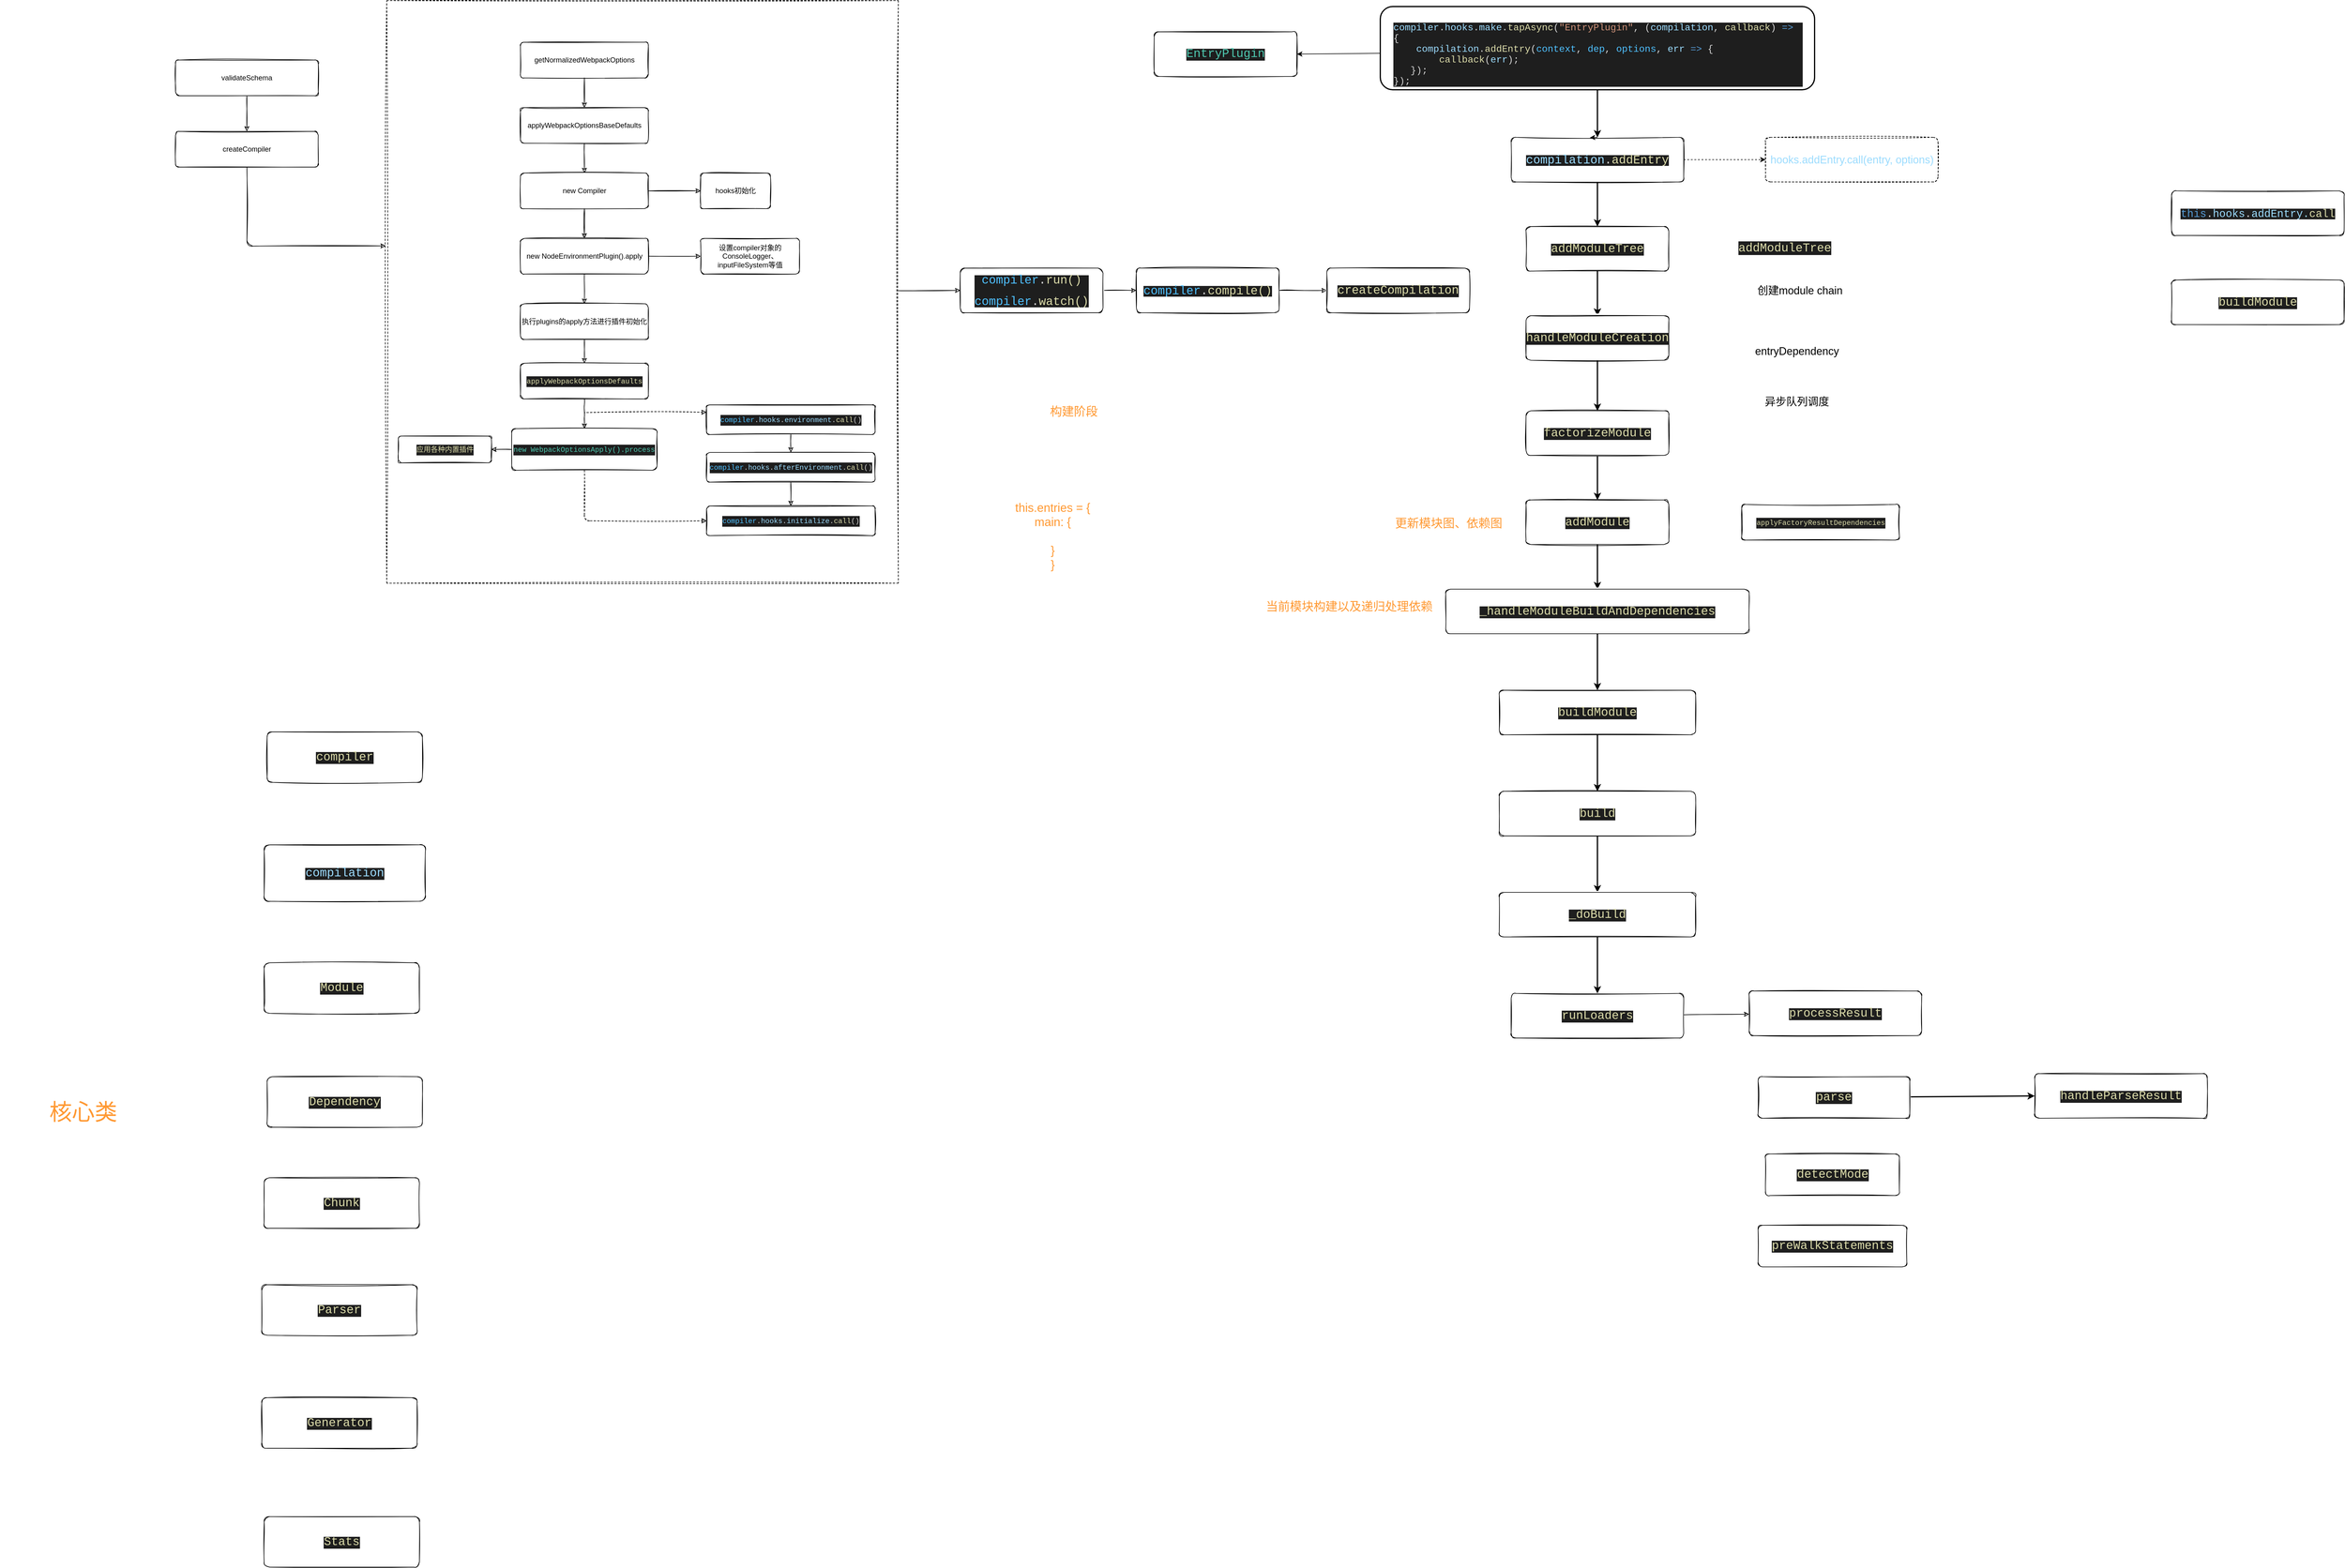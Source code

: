 <mxfile>
    <diagram id="lqzyA9suaGtt-qeXpVMr" name="第 1 页">
        <mxGraphModel dx="1710" dy="680" grid="1" gridSize="10" guides="1" tooltips="1" connect="1" arrows="1" fold="1" page="1" pageScale="1" pageWidth="827" pageHeight="1169" math="0" shadow="0">
            <root>
                <mxCell id="0"/>
                <mxCell id="1" parent="0"/>
                <mxCell id="4" value="" style="edgeStyle=none;html=1;fontFamily=Helvetica;fontSize=12;fontColor=#FFFFFF;sketch=1;" parent="1" source="2" target="3" edge="1">
                    <mxGeometry relative="1" as="geometry"/>
                </mxCell>
                <mxCell id="2" value="validateSchema" style="rounded=1;whiteSpace=wrap;html=1;arcSize=11;sketch=1;" parent="1" vertex="1">
                    <mxGeometry x="95" y="150" width="240" height="60" as="geometry"/>
                </mxCell>
                <mxCell id="40" style="edgeStyle=none;sketch=1;html=1;entryX=-0.002;entryY=0.421;entryDx=0;entryDy=0;entryPerimeter=0;fontFamily=Helvetica;fontSize=12;fontColor=#FFFFFF;startArrow=none;startFill=0;endArrow=classic;endFill=1;" parent="1" source="3" target="37" edge="1">
                    <mxGeometry relative="1" as="geometry">
                        <Array as="points">
                            <mxPoint x="215" y="463"/>
                        </Array>
                    </mxGeometry>
                </mxCell>
                <mxCell id="3" value="createCompiler" style="rounded=1;whiteSpace=wrap;html=1;arcSize=11;sketch=1;" parent="1" vertex="1">
                    <mxGeometry x="95" y="270" width="240" height="60" as="geometry"/>
                </mxCell>
                <mxCell id="39" value="" style="group" parent="1" vertex="1" connectable="0">
                    <mxGeometry x="450" y="50" width="860" height="980" as="geometry"/>
                </mxCell>
                <mxCell id="37" value="" style="rounded=0;whiteSpace=wrap;html=1;labelBackgroundColor=#000000;sketch=1;fontFamily=Helvetica;fontSize=12;fontColor=#FFFFFF;strokeColor=default;fillColor=default;dashed=1;" parent="39" vertex="1">
                    <mxGeometry width="860" height="980" as="geometry"/>
                </mxCell>
                <mxCell id="5" value="getNormalizedWebpackOptions" style="rounded=1;whiteSpace=wrap;html=1;arcSize=11;sketch=1;" parent="39" vertex="1">
                    <mxGeometry x="224.773" y="70" width="215" height="60" as="geometry"/>
                </mxCell>
                <mxCell id="6" value="applyWebpackOptionsBaseDefaults" style="rounded=1;whiteSpace=wrap;html=1;arcSize=11;sketch=1;" parent="39" vertex="1">
                    <mxGeometry x="224.773" y="180" width="215" height="60" as="geometry"/>
                </mxCell>
                <mxCell id="11" value="" style="edgeStyle=none;html=1;fontFamily=Helvetica;fontSize=12;fontColor=#FFFFFF;sketch=1;" parent="39" source="5" target="6" edge="1">
                    <mxGeometry relative="1" as="geometry"/>
                </mxCell>
                <mxCell id="7" value="new Compiler" style="rounded=1;whiteSpace=wrap;html=1;arcSize=11;sketch=1;" parent="39" vertex="1">
                    <mxGeometry x="224.773" y="290" width="215" height="60" as="geometry"/>
                </mxCell>
                <mxCell id="12" value="" style="edgeStyle=none;html=1;fontFamily=Helvetica;fontSize=12;fontColor=#FFFFFF;sketch=1;" parent="39" source="6" target="7" edge="1">
                    <mxGeometry relative="1" as="geometry"/>
                </mxCell>
                <mxCell id="9" value="&lt;span&gt;hooks初始化&lt;/span&gt;" style="whiteSpace=wrap;html=1;rounded=1;arcSize=11;sketch=1;" parent="39" vertex="1">
                    <mxGeometry x="527.727" y="290" width="117.273" height="60" as="geometry"/>
                </mxCell>
                <mxCell id="10" value="" style="edgeStyle=none;html=1;fontFamily=Helvetica;fontSize=12;fontColor=#FFFFFF;sketch=1;" parent="39" source="7" target="9" edge="1">
                    <mxGeometry relative="1" as="geometry"/>
                </mxCell>
                <mxCell id="13" value="new NodeEnvironmentPlugin().apply" style="rounded=1;whiteSpace=wrap;html=1;arcSize=11;sketch=1;" parent="39" vertex="1">
                    <mxGeometry x="224.773" y="400" width="215" height="60" as="geometry"/>
                </mxCell>
                <mxCell id="15" value="" style="edgeStyle=none;html=1;fontFamily=Helvetica;fontSize=12;fontColor=#FFFFFF;sketch=1;" parent="39" source="7" target="13" edge="1">
                    <mxGeometry relative="1" as="geometry"/>
                </mxCell>
                <mxCell id="16" value="设置compiler对象的ConsoleLogger、inputFileSystem等值" style="whiteSpace=wrap;html=1;rounded=1;arcSize=11;sketch=1;" parent="39" vertex="1">
                    <mxGeometry x="527.727" y="400" width="166.136" height="60" as="geometry"/>
                </mxCell>
                <mxCell id="17" value="" style="edgeStyle=none;html=1;fontFamily=Helvetica;fontSize=12;fontColor=#FFFFFF;sketch=1;" parent="39" source="13" target="16" edge="1">
                    <mxGeometry relative="1" as="geometry"/>
                </mxCell>
                <mxCell id="18" value="执行plugins的apply方法进行插件初始化" style="rounded=1;whiteSpace=wrap;html=1;arcSize=11;sketch=1;" parent="39" vertex="1">
                    <mxGeometry x="224.773" y="510" width="215" height="60" as="geometry"/>
                </mxCell>
                <mxCell id="19" value="" style="edgeStyle=none;html=1;fontFamily=Helvetica;fontSize=12;fontColor=#FFFFFF;sketch=1;" parent="39" source="13" target="18" edge="1">
                    <mxGeometry relative="1" as="geometry"/>
                </mxCell>
                <mxCell id="20" value="&lt;div style=&quot;color: rgb(212 , 212 , 212) ; background-color: rgb(30 , 30 , 30) ; font-family: &amp;#34;menlo&amp;#34; , &amp;#34;monaco&amp;#34; , &amp;#34;courier new&amp;#34; , monospace ; line-height: 18px&quot;&gt;&lt;span style=&quot;color: #dcdcaa&quot;&gt;applyWebpackOptionsDefaults&lt;/span&gt;&lt;/div&gt;" style="rounded=1;whiteSpace=wrap;html=1;arcSize=11;sketch=1;" parent="39" vertex="1">
                    <mxGeometry x="224.773" y="610" width="215" height="60" as="geometry"/>
                </mxCell>
                <mxCell id="21" value="" style="edgeStyle=none;html=1;fontFamily=Helvetica;fontSize=12;fontColor=#FFFFFF;sketch=1;" parent="39" source="18" target="20" edge="1">
                    <mxGeometry relative="1" as="geometry"/>
                </mxCell>
                <mxCell id="23" value="&lt;div style=&quot;color: rgb(212 , 212 , 212) ; background-color: rgb(30 , 30 , 30) ; font-family: &amp;#34;menlo&amp;#34; , &amp;#34;monaco&amp;#34; , &amp;#34;courier new&amp;#34; , monospace ; line-height: 18px&quot;&gt;&lt;div style=&quot;font-family: &amp;#34;menlo&amp;#34; , &amp;#34;monaco&amp;#34; , &amp;#34;courier new&amp;#34; , monospace ; line-height: 18px&quot;&gt;&lt;span style=&quot;color: #4ec9b0&quot;&gt;new WebpackOptionsApply().process&lt;/span&gt;&lt;/div&gt;&lt;/div&gt;" style="rounded=1;whiteSpace=wrap;html=1;arcSize=11;sketch=1;" parent="39" vertex="1">
                    <mxGeometry x="210.114" y="720" width="244.318" height="70" as="geometry"/>
                </mxCell>
                <mxCell id="24" value="" style="edgeStyle=none;html=1;fontFamily=Helvetica;fontSize=12;fontColor=#FFFFFF;sketch=1;" parent="39" source="20" target="23" edge="1">
                    <mxGeometry relative="1" as="geometry">
                        <Array as="points">
                            <mxPoint x="332.273" y="690"/>
                        </Array>
                    </mxGeometry>
                </mxCell>
                <mxCell id="30" value="" style="edgeStyle=none;html=1;fontFamily=Helvetica;fontSize=12;fontColor=#FFFFFF;startArrow=classic;startFill=0;endArrow=none;endFill=0;exitX=0;exitY=0.25;exitDx=0;exitDy=0;dashed=1;sketch=1;" parent="39" source="25" edge="1">
                    <mxGeometry relative="1" as="geometry">
                        <mxPoint x="332.273" y="693" as="targetPoint"/>
                        <Array as="points"/>
                    </mxGeometry>
                </mxCell>
                <mxCell id="25" value="&lt;div style=&quot;color: rgb(212 , 212 , 212) ; background-color: rgb(30 , 30 , 30) ; font-family: &amp;#34;menlo&amp;#34; , &amp;#34;monaco&amp;#34; , &amp;#34;courier new&amp;#34; , monospace ; line-height: 18px&quot;&gt;&lt;div style=&quot;font-family: &amp;#34;menlo&amp;#34; , &amp;#34;monaco&amp;#34; , &amp;#34;courier new&amp;#34; , monospace ; line-height: 18px&quot;&gt;&lt;span style=&quot;color: #4fc1ff&quot;&gt;compiler&lt;/span&gt;.&lt;span style=&quot;color: #9cdcfe&quot;&gt;hooks&lt;/span&gt;.&lt;span style=&quot;color: #9cdcfe&quot;&gt;environment&lt;/span&gt;.&lt;span style=&quot;color: #dcdcaa&quot;&gt;call&lt;/span&gt;()&lt;/div&gt;&lt;/div&gt;" style="whiteSpace=wrap;html=1;rounded=1;arcSize=11;sketch=1;" parent="39" vertex="1">
                    <mxGeometry x="537.5" y="680" width="283.409" height="50" as="geometry"/>
                </mxCell>
                <mxCell id="26" value="&lt;div style=&quot;color: rgb(212 , 212 , 212) ; background-color: rgb(30 , 30 , 30) ; font-family: &amp;#34;menlo&amp;#34; , &amp;#34;monaco&amp;#34; , &amp;#34;courier new&amp;#34; , monospace ; line-height: 18px&quot;&gt;&lt;div style=&quot;font-family: &amp;#34;menlo&amp;#34; , &amp;#34;monaco&amp;#34; , &amp;#34;courier new&amp;#34; , monospace ; line-height: 18px&quot;&gt;&lt;span style=&quot;color: #4fc1ff&quot;&gt;compiler&lt;/span&gt;.&lt;span style=&quot;color: #9cdcfe&quot;&gt;hooks&lt;/span&gt;.&lt;span style=&quot;color: #9cdcfe&quot;&gt;afterEnvironment&lt;/span&gt;.&lt;span style=&quot;color: #dcdcaa&quot;&gt;call&lt;/span&gt;()&lt;/div&gt;&lt;/div&gt;" style="whiteSpace=wrap;html=1;rounded=1;arcSize=11;sketch=1;" parent="39" vertex="1">
                    <mxGeometry x="537.5" y="760" width="283.409" height="50" as="geometry"/>
                </mxCell>
                <mxCell id="28" value="" style="edgeStyle=none;html=1;fontFamily=Helvetica;fontSize=12;fontColor=#FFFFFF;sketch=1;" parent="39" source="25" target="26" edge="1">
                    <mxGeometry relative="1" as="geometry"/>
                </mxCell>
                <mxCell id="27" value="&lt;div style=&quot;color: rgb(212 , 212 , 212) ; background-color: rgb(30 , 30 , 30) ; font-family: &amp;#34;menlo&amp;#34; , &amp;#34;monaco&amp;#34; , &amp;#34;courier new&amp;#34; , monospace ; line-height: 18px&quot;&gt;&lt;div style=&quot;font-family: &amp;#34;menlo&amp;#34; , &amp;#34;monaco&amp;#34; , &amp;#34;courier new&amp;#34; , monospace ; line-height: 18px&quot;&gt;&lt;div style=&quot;font-family: &amp;#34;menlo&amp;#34; , &amp;#34;monaco&amp;#34; , &amp;#34;courier new&amp;#34; , monospace ; line-height: 18px&quot;&gt;&lt;span style=&quot;color: #4fc1ff&quot;&gt;compiler&lt;/span&gt;.&lt;span style=&quot;color: #9cdcfe&quot;&gt;hooks&lt;/span&gt;.&lt;span style=&quot;color: #9cdcfe&quot;&gt;initialize&lt;/span&gt;.&lt;span style=&quot;color: #dcdcaa&quot;&gt;call&lt;/span&gt;()&lt;/div&gt;&lt;/div&gt;&lt;/div&gt;" style="whiteSpace=wrap;html=1;rounded=1;arcSize=11;sketch=1;" parent="39" vertex="1">
                    <mxGeometry x="537.5" y="850" width="283.409" height="50" as="geometry"/>
                </mxCell>
                <mxCell id="31" style="edgeStyle=none;html=1;fontFamily=Helvetica;fontSize=12;fontColor=#FFFFFF;startArrow=none;startFill=0;endArrow=classic;endFill=1;entryX=0;entryY=0.5;entryDx=0;entryDy=0;dashed=1;sketch=1;" parent="39" source="23" target="27" edge="1">
                    <mxGeometry relative="1" as="geometry">
                        <mxPoint x="332.273" y="880" as="targetPoint"/>
                        <Array as="points">
                            <mxPoint x="332.273" y="875"/>
                        </Array>
                    </mxGeometry>
                </mxCell>
                <mxCell id="29" value="" style="edgeStyle=none;html=1;fontFamily=Helvetica;fontSize=12;fontColor=#FFFFFF;sketch=1;" parent="39" source="26" target="27" edge="1">
                    <mxGeometry relative="1" as="geometry"/>
                </mxCell>
                <mxCell id="32" value="&lt;div style=&quot;background-color: rgb(30 , 30 , 30) ; font-family: &amp;#34;menlo&amp;#34; , &amp;#34;monaco&amp;#34; , &amp;#34;courier new&amp;#34; , monospace ; line-height: 18px&quot;&gt;&lt;font color=&quot;#dcdcaa&quot;&gt;应用各种内置插件&lt;/font&gt;&lt;/div&gt;" style="rounded=1;whiteSpace=wrap;html=1;arcSize=11;sketch=1;" parent="39" vertex="1">
                    <mxGeometry x="19.545" y="732.5" width="156.364" height="45" as="geometry"/>
                </mxCell>
                <mxCell id="33" value="" style="edgeStyle=none;html=1;fontFamily=Helvetica;fontSize=12;fontColor=#FFFFFF;startArrow=none;startFill=0;endArrow=classic;endFill=1;entryX=1;entryY=0.5;entryDx=0;entryDy=0;sketch=1;" parent="39" source="23" target="32" edge="1">
                    <mxGeometry relative="1" as="geometry">
                        <mxPoint x="141.705" y="755" as="targetPoint"/>
                    </mxGeometry>
                </mxCell>
                <mxCell id="47" value="" style="edgeStyle=none;sketch=1;html=1;fontFamily=Helvetica;fontSize=20;fontColor=#FFFFFF;startArrow=none;startFill=0;endArrow=classic;endFill=1;" parent="1" source="41" target="43" edge="1">
                    <mxGeometry relative="1" as="geometry"/>
                </mxCell>
                <mxCell id="41" value="&lt;div style=&quot;color: rgb(212 , 212 , 212) ; background-color: rgb(30 , 30 , 30) ; font-family: &amp;#34;menlo&amp;#34; , &amp;#34;monaco&amp;#34; , &amp;#34;courier new&amp;#34; , monospace ; line-height: 18px ; font-size: 20px&quot;&gt;&lt;font style=&quot;font-size: 20px&quot;&gt;&lt;span style=&quot;color: rgb(79 , 193 , 255)&quot;&gt;compiler&lt;/span&gt;.&lt;span style=&quot;color: rgb(220 , 220 , 170)&quot;&gt;run()&lt;/span&gt;&lt;/font&gt;&lt;/div&gt;&lt;div style=&quot;color: rgb(212 , 212 , 212) ; background-color: rgb(30 , 30 , 30) ; font-family: &amp;#34;menlo&amp;#34; , &amp;#34;monaco&amp;#34; , &amp;#34;courier new&amp;#34; , monospace ; line-height: 18px ; font-size: 20px&quot;&gt;&lt;font style=&quot;font-size: 20px&quot;&gt;&lt;span style=&quot;color: rgb(220 , 220 , 170)&quot;&gt;&lt;br&gt;&lt;/span&gt;&lt;/font&gt;&lt;/div&gt;&lt;div style=&quot;color: rgb(212 , 212 , 212) ; background-color: rgb(30 , 30 , 30) ; font-family: &amp;#34;menlo&amp;#34; , &amp;#34;monaco&amp;#34; , &amp;#34;courier new&amp;#34; , monospace ; line-height: 18px ; font-size: 20px&quot;&gt;&lt;span style=&quot;color: rgb(79 , 193 , 255)&quot;&gt;compiler&lt;/span&gt;.&lt;span style=&quot;color: rgb(220 , 220 , 170)&quot;&gt;watch&lt;/span&gt;&lt;span style=&quot;color: rgb(220 , 220 , 170)&quot;&gt;()&lt;/span&gt;&lt;span style=&quot;color: #dcdcaa&quot;&gt;&lt;br&gt;&lt;/span&gt;&lt;/div&gt;" style="rounded=1;whiteSpace=wrap;html=1;arcSize=11;sketch=1;" parent="1" vertex="1">
                    <mxGeometry x="1414" y="500" width="240" height="75" as="geometry"/>
                </mxCell>
                <mxCell id="42" style="edgeStyle=none;sketch=1;html=1;entryX=0;entryY=0.5;entryDx=0;entryDy=0;fontFamily=Helvetica;fontSize=12;fontColor=#FFFFFF;startArrow=none;startFill=0;endArrow=classic;endFill=1;" parent="1" source="37" target="41" edge="1">
                    <mxGeometry relative="1" as="geometry"/>
                </mxCell>
                <mxCell id="48" value="" style="edgeStyle=none;sketch=1;html=1;fontFamily=Helvetica;fontSize=20;fontColor=#FFFFFF;startArrow=none;startFill=0;endArrow=classic;endFill=1;" parent="1" source="43" target="44" edge="1">
                    <mxGeometry relative="1" as="geometry"/>
                </mxCell>
                <mxCell id="43" value="&lt;div style=&quot;background-color: rgb(30 , 30 , 30) ; font-family: &amp;#34;menlo&amp;#34; , &amp;#34;monaco&amp;#34; , &amp;#34;courier new&amp;#34; , monospace ; line-height: 18px ; font-size: 20px&quot;&gt;&lt;font style=&quot;font-size: 20px&quot;&gt;&lt;span style=&quot;color: rgb(79 , 193 , 255)&quot;&gt;compiler&lt;/span&gt;&lt;font color=&quot;#d4d4d4&quot;&gt;.&lt;/font&gt;&lt;font color=&quot;#dcdcaa&quot;&gt;compile()&lt;/font&gt;&lt;/font&gt;&lt;/div&gt;" style="rounded=1;whiteSpace=wrap;html=1;arcSize=11;sketch=1;" parent="1" vertex="1">
                    <mxGeometry x="1710" y="500" width="240" height="75" as="geometry"/>
                </mxCell>
                <mxCell id="44" value="&lt;div style=&quot;color: rgb(212 , 212 , 212) ; background-color: rgb(30 , 30 , 30) ; font-family: &amp;#34;menlo&amp;#34; , &amp;#34;monaco&amp;#34; , &amp;#34;courier new&amp;#34; , monospace ; line-height: 18px&quot;&gt;&lt;div style=&quot;font-family: &amp;#34;menlo&amp;#34; , &amp;#34;monaco&amp;#34; , &amp;#34;courier new&amp;#34; , monospace ; line-height: 18px&quot;&gt;&lt;span style=&quot;color: rgb(220 , 220 , 170)&quot;&gt;&lt;font style=&quot;font-size: 20px&quot;&gt;createCompilation&lt;/font&gt;&lt;/span&gt;&lt;/div&gt;&lt;/div&gt;" style="rounded=1;whiteSpace=wrap;html=1;arcSize=11;sketch=1;" parent="1" vertex="1">
                    <mxGeometry x="2030" y="500" width="240" height="75" as="geometry"/>
                </mxCell>
                <mxCell id="72" value="" style="edgeStyle=none;html=1;fontSize=16;strokeWidth=2;" parent="1" source="45" target="67" edge="1">
                    <mxGeometry relative="1" as="geometry"/>
                </mxCell>
                <mxCell id="112" value="" style="edgeStyle=none;html=1;fontSize=18;dashed=1;" edge="1" parent="1" source="45" target="111">
                    <mxGeometry relative="1" as="geometry"/>
                </mxCell>
                <mxCell id="45" value="&lt;div style=&quot;color: rgb(212 , 212 , 212) ; background-color: rgb(30 , 30 , 30) ; font-family: &amp;#34;menlo&amp;#34; , &amp;#34;monaco&amp;#34; , &amp;#34;courier new&amp;#34; , monospace ; line-height: 18px&quot;&gt;&lt;div style=&quot;font-family: &amp;#34;menlo&amp;#34; , &amp;#34;monaco&amp;#34; , &amp;#34;courier new&amp;#34; , monospace ; line-height: 18px ; font-size: 20px&quot;&gt;&lt;div style=&quot;font-family: &amp;#34;menlo&amp;#34; , &amp;#34;monaco&amp;#34; , &amp;#34;courier new&amp;#34; , monospace ; line-height: 18px&quot;&gt;&lt;span style=&quot;color: #9cdcfe&quot;&gt;compilation&lt;/span&gt;.&lt;span style=&quot;color: #dcdcaa&quot;&gt;addEntry&lt;/span&gt;&lt;/div&gt;&lt;/div&gt;&lt;/div&gt;" style="rounded=1;whiteSpace=wrap;html=1;arcSize=11;sketch=1;" parent="1" vertex="1">
                    <mxGeometry x="2340" y="280" width="290" height="75" as="geometry"/>
                </mxCell>
                <mxCell id="46" value="&lt;div style=&quot;color: rgb(212 , 212 , 212) ; background-color: rgb(30 , 30 , 30) ; font-family: &amp;#34;menlo&amp;#34; , &amp;#34;monaco&amp;#34; , &amp;#34;courier new&amp;#34; , monospace ; line-height: 18px&quot;&gt;&lt;div style=&quot;font-family: &amp;#34;menlo&amp;#34; , &amp;#34;monaco&amp;#34; , &amp;#34;courier new&amp;#34; , monospace ; line-height: 18px&quot;&gt;&lt;div style=&quot;font-family: &amp;#34;menlo&amp;#34; , &amp;#34;monaco&amp;#34; , &amp;#34;courier new&amp;#34; , monospace ; line-height: 18px&quot;&gt;&lt;span style=&quot;color: #4ec9b0&quot;&gt;&lt;font style=&quot;font-size: 20px&quot;&gt;EntryPlugin&lt;/font&gt;&lt;/span&gt;&lt;/div&gt;&lt;/div&gt;&lt;/div&gt;" style="rounded=1;whiteSpace=wrap;html=1;arcSize=11;sketch=1;" parent="1" vertex="1">
                    <mxGeometry x="1740" y="102.5" width="240" height="75" as="geometry"/>
                </mxCell>
                <mxCell id="49" value="&lt;div style=&quot;color: rgb(212 , 212 , 212) ; background-color: rgb(30 , 30 , 30) ; font-family: &amp;#34;menlo&amp;#34; , &amp;#34;monaco&amp;#34; , &amp;#34;courier new&amp;#34; , monospace ; line-height: 18px&quot;&gt;&lt;div style=&quot;font-family: &amp;#34;menlo&amp;#34; , &amp;#34;monaco&amp;#34; , &amp;#34;courier new&amp;#34; , monospace ; line-height: 18px ; font-size: 18px&quot;&gt;&lt;div style=&quot;font-family: &amp;#34;menlo&amp;#34; , &amp;#34;monaco&amp;#34; , &amp;#34;courier new&amp;#34; , monospace ; line-height: 18px&quot;&gt;&lt;div style=&quot;font-family: &amp;#34;menlo&amp;#34; , &amp;#34;monaco&amp;#34; , &amp;#34;courier new&amp;#34; , monospace ; line-height: 18px&quot;&gt;&lt;span style=&quot;color: #569cd6&quot;&gt;this&lt;/span&gt;.&lt;span style=&quot;color: #9cdcfe&quot;&gt;hooks&lt;/span&gt;.&lt;span style=&quot;color: #9cdcfe&quot;&gt;addEntry.&lt;/span&gt;&lt;span style=&quot;color: rgb(220 , 220 , 170) ; font-family: &amp;#34;menlo&amp;#34; , &amp;#34;monaco&amp;#34; , &amp;#34;courier new&amp;#34; , monospace&quot;&gt;call&lt;/span&gt;&lt;/div&gt;&lt;/div&gt;&lt;/div&gt;&lt;/div&gt;" style="rounded=1;whiteSpace=wrap;html=1;arcSize=11;sketch=1;" parent="1" vertex="1">
                    <mxGeometry x="3450" y="370" width="290" height="75" as="geometry"/>
                </mxCell>
                <mxCell id="50" value="&lt;div style=&quot;color: rgb(212 , 212 , 212) ; background-color: rgb(30 , 30 , 30) ; font-family: &amp;#34;menlo&amp;#34; , &amp;#34;monaco&amp;#34; , &amp;#34;courier new&amp;#34; , monospace ; line-height: 18px&quot;&gt;&lt;div style=&quot;font-family: &amp;#34;menlo&amp;#34; , &amp;#34;monaco&amp;#34; , &amp;#34;courier new&amp;#34; , monospace ; line-height: 18px&quot;&gt;&lt;div style=&quot;font-family: &amp;#34;menlo&amp;#34; , &amp;#34;monaco&amp;#34; , &amp;#34;courier new&amp;#34; , monospace ; line-height: 18px&quot;&gt;&lt;div style=&quot;font-family: &amp;#34;menlo&amp;#34; , &amp;#34;monaco&amp;#34; , &amp;#34;courier new&amp;#34; , monospace ; line-height: 18px&quot;&gt;&lt;div style=&quot;font-family: &amp;#34;menlo&amp;#34; , &amp;#34;monaco&amp;#34; , &amp;#34;courier new&amp;#34; , monospace ; line-height: 18px&quot;&gt;&lt;span style=&quot;color: rgb(220 , 220 , 170)&quot;&gt;&lt;font style=&quot;font-size: 20px&quot;&gt;buildModule&lt;/font&gt;&lt;/span&gt;&lt;/div&gt;&lt;/div&gt;&lt;/div&gt;&lt;/div&gt;&lt;/div&gt;" style="rounded=1;whiteSpace=wrap;html=1;arcSize=11;sketch=1;" parent="1" vertex="1">
                    <mxGeometry x="3450" y="520" width="290" height="75" as="geometry"/>
                </mxCell>
                <mxCell id="53" value="" style="edgeStyle=none;sketch=1;html=1;fontFamily=Helvetica;fontSize=18;fontColor=#FFFFFF;startArrow=none;startFill=0;endArrow=classic;endFill=1;" parent="1" source="51" target="52" edge="1">
                    <mxGeometry relative="1" as="geometry"/>
                </mxCell>
                <mxCell id="51" value="&lt;div style=&quot;color: rgb(212 , 212 , 212) ; background-color: rgb(30 , 30 , 30) ; font-family: &amp;#34;menlo&amp;#34; , &amp;#34;monaco&amp;#34; , &amp;#34;courier new&amp;#34; , monospace ; line-height: 18px&quot;&gt;&lt;div style=&quot;font-family: &amp;#34;menlo&amp;#34; , &amp;#34;monaco&amp;#34; , &amp;#34;courier new&amp;#34; , monospace ; line-height: 18px&quot;&gt;&lt;div style=&quot;font-family: &amp;#34;menlo&amp;#34; , &amp;#34;monaco&amp;#34; , &amp;#34;courier new&amp;#34; , monospace ; line-height: 18px&quot;&gt;&lt;div style=&quot;font-family: &amp;#34;menlo&amp;#34; , &amp;#34;monaco&amp;#34; , &amp;#34;courier new&amp;#34; , monospace ; line-height: 18px&quot;&gt;&lt;div style=&quot;font-family: &amp;#34;menlo&amp;#34; , &amp;#34;monaco&amp;#34; , &amp;#34;courier new&amp;#34; , monospace ; line-height: 18px&quot;&gt;&lt;div style=&quot;font-family: &amp;#34;menlo&amp;#34; , &amp;#34;monaco&amp;#34; , &amp;#34;courier new&amp;#34; , monospace ; line-height: 18px&quot;&gt;&lt;span style=&quot;color: rgb(220 , 220 , 170)&quot;&gt;&lt;font style=&quot;font-size: 20px&quot;&gt;runLoaders&lt;/font&gt;&lt;/span&gt;&lt;/div&gt;&lt;/div&gt;&lt;/div&gt;&lt;/div&gt;&lt;/div&gt;&lt;/div&gt;" style="rounded=1;whiteSpace=wrap;html=1;arcSize=11;sketch=1;glass=0;shadow=0;" parent="1" vertex="1">
                    <mxGeometry x="2340" y="1720" width="290" height="75" as="geometry"/>
                </mxCell>
                <mxCell id="52" value="&lt;div style=&quot;color: rgb(212 , 212 , 212) ; background-color: rgb(30 , 30 , 30) ; font-family: &amp;#34;menlo&amp;#34; , &amp;#34;monaco&amp;#34; , &amp;#34;courier new&amp;#34; , monospace ; line-height: 18px&quot;&gt;&lt;div style=&quot;font-family: &amp;#34;menlo&amp;#34; , &amp;#34;monaco&amp;#34; , &amp;#34;courier new&amp;#34; , monospace ; line-height: 18px&quot;&gt;&lt;div style=&quot;font-family: &amp;#34;menlo&amp;#34; , &amp;#34;monaco&amp;#34; , &amp;#34;courier new&amp;#34; , monospace ; line-height: 18px&quot;&gt;&lt;div style=&quot;font-family: &amp;#34;menlo&amp;#34; , &amp;#34;monaco&amp;#34; , &amp;#34;courier new&amp;#34; , monospace ; line-height: 18px&quot;&gt;&lt;div style=&quot;font-family: &amp;#34;menlo&amp;#34; , &amp;#34;monaco&amp;#34; , &amp;#34;courier new&amp;#34; , monospace ; line-height: 18px&quot;&gt;&lt;div style=&quot;font-family: &amp;#34;menlo&amp;#34; , &amp;#34;monaco&amp;#34; , &amp;#34;courier new&amp;#34; , monospace ; line-height: 18px&quot;&gt;&lt;div style=&quot;font-family: &amp;#34;menlo&amp;#34; , &amp;#34;monaco&amp;#34; , &amp;#34;courier new&amp;#34; , monospace ; line-height: 18px&quot;&gt;&lt;span style=&quot;color: rgb(220 , 220 , 170)&quot;&gt;&lt;font style=&quot;font-size: 20px&quot;&gt;processResult&lt;/font&gt;&lt;/span&gt;&lt;/div&gt;&lt;/div&gt;&lt;/div&gt;&lt;/div&gt;&lt;/div&gt;&lt;/div&gt;&lt;/div&gt;" style="rounded=1;whiteSpace=wrap;html=1;arcSize=11;sketch=1;" parent="1" vertex="1">
                    <mxGeometry x="2740" y="1716" width="290" height="75" as="geometry"/>
                </mxCell>
                <mxCell id="55" value="构建阶段" style="text;html=1;strokeColor=none;fillColor=none;align=center;verticalAlign=middle;whiteSpace=wrap;rounded=0;dashed=1;labelBackgroundColor=none;sketch=1;fontFamily=Helvetica;fontSize=20;fontColor=#FF9933;" parent="1" vertex="1">
                    <mxGeometry x="1500" y="720" width="210" height="40" as="geometry"/>
                </mxCell>
                <mxCell id="57" style="edgeStyle=none;html=1;entryX=1;entryY=0.5;entryDx=0;entryDy=0;fontSize=18;" parent="1" source="56" target="46" edge="1">
                    <mxGeometry relative="1" as="geometry"/>
                </mxCell>
                <mxCell id="60" style="edgeStyle=none;html=1;exitX=0.5;exitY=0;exitDx=0;exitDy=0;entryX=0.456;entryY=0.009;entryDx=0;entryDy=0;entryPerimeter=0;fontSize=16;" parent="1" source="45" target="45" edge="1">
                    <mxGeometry relative="1" as="geometry"/>
                </mxCell>
                <mxCell id="65" value="" style="edgeStyle=none;html=1;fontSize=16;strokeWidth=2;" parent="1" target="45" edge="1">
                    <mxGeometry relative="1" as="geometry">
                        <mxPoint x="2485" y="200" as="sourcePoint"/>
                    </mxGeometry>
                </mxCell>
                <mxCell id="66" value="" style="group" parent="1" vertex="1" connectable="0">
                    <mxGeometry x="2120" y="60" width="730" height="140" as="geometry"/>
                </mxCell>
                <mxCell id="62" value="" style="rounded=1;whiteSpace=wrap;html=1;fontSize=16;strokeWidth=2;" parent="66" vertex="1">
                    <mxGeometry width="730" height="140" as="geometry"/>
                </mxCell>
                <mxCell id="56" value="&lt;div style=&quot;background-color: rgb(30 , 30 , 30) ; font-family: &amp;#34;menlo&amp;#34; , &amp;#34;monaco&amp;#34; , &amp;#34;courier new&amp;#34; , monospace ; font-weight: normal ; font-size: 16px ; line-height: 18px&quot;&gt;&lt;div style=&quot;font-family: &amp;#34;menlo&amp;#34; , &amp;#34;monaco&amp;#34; , &amp;#34;courier new&amp;#34; , monospace ; line-height: 18px&quot;&gt;&lt;div style=&quot;color: rgb(212 , 212 , 212)&quot;&gt;&lt;span style=&quot;color: #9cdcfe&quot;&gt;compiler&lt;/span&gt;.&lt;span style=&quot;color: #9cdcfe&quot;&gt;hooks&lt;/span&gt;.&lt;span style=&quot;color: #9cdcfe&quot;&gt;make&lt;/span&gt;.&lt;span style=&quot;color: #dcdcaa&quot;&gt;tapAsync&lt;/span&gt;(&lt;span style=&quot;color: #ce9178&quot;&gt;&quot;EntryPlugin&quot;&lt;/span&gt;, (&lt;span style=&quot;color: #9cdcfe&quot;&gt;compilation&lt;/span&gt;,&amp;nbsp;&lt;span style=&quot;color: #dcdcaa&quot;&gt;callback&lt;/span&gt;) &lt;span style=&quot;color: #569cd6&quot;&gt;=&amp;gt;&lt;/span&gt; {&lt;/div&gt;&lt;div style=&quot;color: rgb(212 , 212 , 212)&quot;&gt;&lt;span style=&quot;color: #9cdcfe&quot;&gt;&amp;nbsp; &amp;nbsp; compilation&lt;/span&gt;.&lt;span style=&quot;color: #dcdcaa&quot;&gt;addEntry&lt;/span&gt;(&lt;span style=&quot;color: #4fc1ff&quot;&gt;context&lt;/span&gt;, &lt;span style=&quot;color: #4fc1ff&quot;&gt;dep&lt;/span&gt;, &lt;span style=&quot;color: #4fc1ff&quot;&gt;options&lt;/span&gt;, &lt;span style=&quot;color: #9cdcfe&quot;&gt;err&lt;/span&gt; &lt;span style=&quot;color: #569cd6&quot;&gt;=&amp;gt;&lt;/span&gt; {&lt;/div&gt;&lt;div&gt;&lt;font color=&quot;#d4d4d4&quot; style=&quot;font-size: 16px&quot;&gt;&amp;nbsp; &amp;nbsp;&lt;span style=&quot;white-space: pre&quot;&gt;&#9;&lt;/span&gt;&lt;/font&gt;&lt;span style=&quot;color: rgb(220 , 220 , 170)&quot;&gt;callback&lt;/span&gt;&lt;font color=&quot;#d4d4d4&quot; style=&quot;font-size: 16px&quot;&gt;(&lt;/font&gt;&lt;span style=&quot;color: rgb(156 , 220 , 254)&quot;&gt;err&lt;/span&gt;&lt;font color=&quot;#d4d4d4&quot; style=&quot;font-size: 16px&quot;&gt;);&lt;/font&gt;&lt;/div&gt;&lt;div style=&quot;color: rgb(212 , 212 , 212)&quot;&gt;&amp;nbsp; &amp;nbsp;});&lt;/div&gt;&lt;div style=&quot;color: rgb(212 , 212 , 212)&quot;&gt;        });&lt;/div&gt;&lt;/div&gt;&lt;/div&gt;" style="text;whiteSpace=wrap;html=1;" parent="66" vertex="1">
                    <mxGeometry x="20" y="20" width="690" height="110" as="geometry"/>
                </mxCell>
                <mxCell id="70" value="" style="edgeStyle=none;html=1;fontSize=16;strokeWidth=2;" parent="1" source="67" target="68" edge="1">
                    <mxGeometry relative="1" as="geometry"/>
                </mxCell>
                <mxCell id="89" value="" style="edgeStyle=none;html=1;fontSize=20;strokeWidth=2;" parent="1" source="67" target="68" edge="1">
                    <mxGeometry relative="1" as="geometry"/>
                </mxCell>
                <mxCell id="67" value="&lt;div style=&quot;color: rgb(212 , 212 , 212) ; background-color: rgb(30 , 30 , 30) ; font-family: &amp;#34;menlo&amp;#34; , &amp;#34;monaco&amp;#34; , &amp;#34;courier new&amp;#34; , monospace ; line-height: 18px&quot;&gt;&lt;div style=&quot;font-family: &amp;#34;menlo&amp;#34; , &amp;#34;monaco&amp;#34; , &amp;#34;courier new&amp;#34; , monospace ; line-height: 18px&quot;&gt;&lt;div style=&quot;font-family: &amp;#34;menlo&amp;#34; , &amp;#34;monaco&amp;#34; , &amp;#34;courier new&amp;#34; , monospace ; line-height: 18px&quot;&gt;&lt;span style=&quot;color: #dcdcaa&quot;&gt;&lt;font style=&quot;font-size: 20px&quot;&gt;addModuleTree&lt;/font&gt;&lt;/span&gt;&lt;/div&gt;&lt;/div&gt;&lt;/div&gt;" style="rounded=1;whiteSpace=wrap;html=1;arcSize=11;sketch=1;" parent="1" vertex="1">
                    <mxGeometry x="2365" y="430" width="240" height="75" as="geometry"/>
                </mxCell>
                <mxCell id="71" value="" style="edgeStyle=none;html=1;fontSize=16;strokeWidth=2;" parent="1" source="68" target="69" edge="1">
                    <mxGeometry relative="1" as="geometry"/>
                </mxCell>
                <mxCell id="68" value="&lt;div style=&quot;color: rgb(212 , 212 , 212) ; background-color: rgb(30 , 30 , 30) ; font-family: &amp;#34;menlo&amp;#34; , &amp;#34;monaco&amp;#34; , &amp;#34;courier new&amp;#34; , monospace ; line-height: 18px&quot;&gt;&lt;div style=&quot;font-family: &amp;#34;menlo&amp;#34; , &amp;#34;monaco&amp;#34; , &amp;#34;courier new&amp;#34; , monospace ; line-height: 18px&quot;&gt;&lt;div style=&quot;font-family: &amp;#34;menlo&amp;#34; , &amp;#34;monaco&amp;#34; , &amp;#34;courier new&amp;#34; , monospace ; line-height: 18px&quot;&gt;&lt;div style=&quot;font-family: &amp;#34;menlo&amp;#34; , &amp;#34;monaco&amp;#34; , &amp;#34;courier new&amp;#34; , monospace ; line-height: 18px&quot;&gt;&lt;span style=&quot;color: #dcdcaa&quot;&gt;&lt;font style=&quot;font-size: 20px&quot;&gt;handleModuleCreation&lt;/font&gt;&lt;/span&gt;&lt;/div&gt;&lt;/div&gt;&lt;/div&gt;&lt;/div&gt;" style="rounded=1;whiteSpace=wrap;html=1;arcSize=11;sketch=1;" parent="1" vertex="1">
                    <mxGeometry x="2365" y="580" width="240" height="75" as="geometry"/>
                </mxCell>
                <mxCell id="74" value="" style="edgeStyle=none;html=1;fontSize=16;strokeWidth=2;" parent="1" source="69" target="73" edge="1">
                    <mxGeometry relative="1" as="geometry"/>
                </mxCell>
                <mxCell id="69" value="&lt;div style=&quot;color: rgb(212 , 212 , 212) ; background-color: rgb(30 , 30 , 30) ; font-family: &amp;#34;menlo&amp;#34; , &amp;#34;monaco&amp;#34; , &amp;#34;courier new&amp;#34; , monospace ; line-height: 18px&quot;&gt;&lt;div style=&quot;font-family: &amp;#34;menlo&amp;#34; , &amp;#34;monaco&amp;#34; , &amp;#34;courier new&amp;#34; , monospace ; line-height: 18px&quot;&gt;&lt;div style=&quot;font-family: &amp;#34;menlo&amp;#34; , &amp;#34;monaco&amp;#34; , &amp;#34;courier new&amp;#34; , monospace ; line-height: 18px&quot;&gt;&lt;div style=&quot;font-family: &amp;#34;menlo&amp;#34; , &amp;#34;monaco&amp;#34; , &amp;#34;courier new&amp;#34; , monospace ; line-height: 18px&quot;&gt;&lt;div style=&quot;font-family: &amp;#34;menlo&amp;#34; , &amp;#34;monaco&amp;#34; , &amp;#34;courier new&amp;#34; , monospace ; line-height: 18px&quot;&gt;&lt;span style=&quot;color: #dcdcaa&quot;&gt;&lt;font style=&quot;font-size: 20px&quot;&gt;factorizeModule&lt;/font&gt;&lt;/span&gt;&lt;/div&gt;&lt;/div&gt;&lt;/div&gt;&lt;/div&gt;&lt;/div&gt;" style="rounded=1;whiteSpace=wrap;html=1;arcSize=11;sketch=1;" parent="1" vertex="1">
                    <mxGeometry x="2365" y="740" width="240" height="75" as="geometry"/>
                </mxCell>
                <mxCell id="78" value="" style="edgeStyle=none;html=1;fontSize=20;strokeWidth=2;" parent="1" source="73" target="76" edge="1">
                    <mxGeometry relative="1" as="geometry"/>
                </mxCell>
                <mxCell id="73" value="&lt;div style=&quot;color: rgb(212 , 212 , 212) ; background-color: rgb(30 , 30 , 30) ; font-family: &amp;#34;menlo&amp;#34; , &amp;#34;monaco&amp;#34; , &amp;#34;courier new&amp;#34; , monospace ; line-height: 18px&quot;&gt;&lt;div style=&quot;font-family: &amp;#34;menlo&amp;#34; , &amp;#34;monaco&amp;#34; , &amp;#34;courier new&amp;#34; , monospace ; line-height: 18px&quot;&gt;&lt;div style=&quot;font-family: &amp;#34;menlo&amp;#34; , &amp;#34;monaco&amp;#34; , &amp;#34;courier new&amp;#34; , monospace ; line-height: 18px&quot;&gt;&lt;div style=&quot;font-family: &amp;#34;menlo&amp;#34; , &amp;#34;monaco&amp;#34; , &amp;#34;courier new&amp;#34; , monospace ; line-height: 18px&quot;&gt;&lt;div style=&quot;font-family: &amp;#34;menlo&amp;#34; , &amp;#34;monaco&amp;#34; , &amp;#34;courier new&amp;#34; , monospace ; line-height: 18px&quot;&gt;&lt;div style=&quot;font-family: &amp;#34;menlo&amp;#34; , &amp;#34;monaco&amp;#34; , &amp;#34;courier new&amp;#34; , monospace ; line-height: 18px&quot;&gt;&lt;span style=&quot;color: #dcdcaa&quot;&gt;&lt;font style=&quot;font-size: 20px&quot;&gt;addModule&lt;/font&gt;&lt;/span&gt;&lt;/div&gt;&lt;/div&gt;&lt;/div&gt;&lt;/div&gt;&lt;/div&gt;&lt;/div&gt;" style="rounded=1;whiteSpace=wrap;html=1;arcSize=11;sketch=1;" parent="1" vertex="1">
                    <mxGeometry x="2365" y="890" width="240" height="75" as="geometry"/>
                </mxCell>
                <mxCell id="75" value="更新模块图、依赖图" style="text;html=1;strokeColor=none;fillColor=none;align=center;verticalAlign=middle;whiteSpace=wrap;rounded=0;dashed=1;labelBackgroundColor=none;sketch=1;fontFamily=Helvetica;fontSize=20;fontColor=#FF9933;" parent="1" vertex="1">
                    <mxGeometry x="2140" y="907.5" width="190" height="40" as="geometry"/>
                </mxCell>
                <mxCell id="80" value="" style="edgeStyle=none;html=1;fontSize=20;strokeWidth=2;" parent="1" source="76" target="79" edge="1">
                    <mxGeometry relative="1" as="geometry"/>
                </mxCell>
                <mxCell id="76" value="&lt;div style=&quot;color: rgb(212 , 212 , 212) ; background-color: rgb(30 , 30 , 30) ; font-family: &amp;#34;menlo&amp;#34; , &amp;#34;monaco&amp;#34; , &amp;#34;courier new&amp;#34; , monospace ; line-height: 18px&quot;&gt;&lt;div style=&quot;font-family: &amp;#34;menlo&amp;#34; , &amp;#34;monaco&amp;#34; , &amp;#34;courier new&amp;#34; , monospace ; line-height: 18px&quot;&gt;&lt;div style=&quot;font-family: &amp;#34;menlo&amp;#34; , &amp;#34;monaco&amp;#34; , &amp;#34;courier new&amp;#34; , monospace ; line-height: 18px&quot;&gt;&lt;div style=&quot;font-family: &amp;#34;menlo&amp;#34; , &amp;#34;monaco&amp;#34; , &amp;#34;courier new&amp;#34; , monospace ; line-height: 18px&quot;&gt;&lt;div style=&quot;font-family: &amp;#34;menlo&amp;#34; , &amp;#34;monaco&amp;#34; , &amp;#34;courier new&amp;#34; , monospace ; line-height: 18px&quot;&gt;&lt;div style=&quot;font-family: &amp;#34;menlo&amp;#34; , &amp;#34;monaco&amp;#34; , &amp;#34;courier new&amp;#34; , monospace ; line-height: 18px&quot;&gt;&lt;div style=&quot;font-family: &amp;#34;menlo&amp;#34; , &amp;#34;monaco&amp;#34; , &amp;#34;courier new&amp;#34; , monospace ; line-height: 18px&quot;&gt;&lt;span style=&quot;color: #dcdcaa&quot;&gt;&lt;font style=&quot;font-size: 20px&quot;&gt;_handleModuleBuildAndDependencies&lt;/font&gt;&lt;/span&gt;&lt;/div&gt;&lt;/div&gt;&lt;/div&gt;&lt;/div&gt;&lt;/div&gt;&lt;/div&gt;&lt;/div&gt;" style="rounded=1;whiteSpace=wrap;html=1;arcSize=11;sketch=1;" parent="1" vertex="1">
                    <mxGeometry x="2230" y="1040" width="510" height="75" as="geometry"/>
                </mxCell>
                <mxCell id="84" value="" style="edgeStyle=none;html=1;fontSize=20;strokeWidth=2;" parent="1" source="79" target="82" edge="1">
                    <mxGeometry relative="1" as="geometry"/>
                </mxCell>
                <mxCell id="79" value="&lt;div style=&quot;color: rgb(212 , 212 , 212) ; background-color: rgb(30 , 30 , 30) ; font-family: &amp;#34;menlo&amp;#34; , &amp;#34;monaco&amp;#34; , &amp;#34;courier new&amp;#34; , monospace ; line-height: 18px&quot;&gt;&lt;div style=&quot;font-family: &amp;#34;menlo&amp;#34; , &amp;#34;monaco&amp;#34; , &amp;#34;courier new&amp;#34; , monospace ; line-height: 18px&quot;&gt;&lt;div style=&quot;font-family: &amp;#34;menlo&amp;#34; , &amp;#34;monaco&amp;#34; , &amp;#34;courier new&amp;#34; , monospace ; line-height: 18px&quot;&gt;&lt;div style=&quot;font-family: &amp;#34;menlo&amp;#34; , &amp;#34;monaco&amp;#34; , &amp;#34;courier new&amp;#34; , monospace ; line-height: 18px&quot;&gt;&lt;div style=&quot;font-family: &amp;#34;menlo&amp;#34; , &amp;#34;monaco&amp;#34; , &amp;#34;courier new&amp;#34; , monospace ; line-height: 18px&quot;&gt;&lt;div style=&quot;font-family: &amp;#34;menlo&amp;#34; , &amp;#34;monaco&amp;#34; , &amp;#34;courier new&amp;#34; , monospace ; line-height: 18px&quot;&gt;&lt;div style=&quot;font-family: &amp;#34;menlo&amp;#34; , &amp;#34;monaco&amp;#34; , &amp;#34;courier new&amp;#34; , monospace ; line-height: 18px&quot;&gt;&lt;div style=&quot;font-family: &amp;#34;menlo&amp;#34; , &amp;#34;monaco&amp;#34; , &amp;#34;courier new&amp;#34; , monospace ; line-height: 18px&quot;&gt;&lt;span style=&quot;color: #dcdcaa&quot;&gt;&lt;font style=&quot;font-size: 20px&quot;&gt;buildModule&lt;/font&gt;&lt;/span&gt;&lt;/div&gt;&lt;/div&gt;&lt;/div&gt;&lt;/div&gt;&lt;/div&gt;&lt;/div&gt;&lt;/div&gt;&lt;/div&gt;" style="rounded=1;whiteSpace=wrap;html=1;arcSize=11;sketch=1;" parent="1" vertex="1">
                    <mxGeometry x="2320" y="1210" width="330" height="75" as="geometry"/>
                </mxCell>
                <mxCell id="81" value="当前模块构建以及递归处理依赖" style="text;html=1;strokeColor=none;fillColor=none;align=center;verticalAlign=middle;whiteSpace=wrap;rounded=0;dashed=1;labelBackgroundColor=none;sketch=1;fontFamily=Helvetica;fontSize=20;fontColor=#FF9933;" parent="1" vertex="1">
                    <mxGeometry x="1923" y="1047.5" width="290" height="40" as="geometry"/>
                </mxCell>
                <mxCell id="86" value="" style="edgeStyle=none;html=1;fontSize=20;strokeWidth=2;" parent="1" source="82" target="85" edge="1">
                    <mxGeometry relative="1" as="geometry"/>
                </mxCell>
                <mxCell id="82" value="&lt;div style=&quot;color: rgb(212 , 212 , 212) ; background-color: rgb(30 , 30 , 30) ; font-family: &amp;#34;menlo&amp;#34; , &amp;#34;monaco&amp;#34; , &amp;#34;courier new&amp;#34; , monospace ; line-height: 18px&quot;&gt;&lt;div style=&quot;font-family: &amp;#34;menlo&amp;#34; , &amp;#34;monaco&amp;#34; , &amp;#34;courier new&amp;#34; , monospace ; line-height: 18px&quot;&gt;&lt;div style=&quot;font-family: &amp;#34;menlo&amp;#34; , &amp;#34;monaco&amp;#34; , &amp;#34;courier new&amp;#34; , monospace ; line-height: 18px&quot;&gt;&lt;div style=&quot;font-family: &amp;#34;menlo&amp;#34; , &amp;#34;monaco&amp;#34; , &amp;#34;courier new&amp;#34; , monospace ; line-height: 18px&quot;&gt;&lt;div style=&quot;font-family: &amp;#34;menlo&amp;#34; , &amp;#34;monaco&amp;#34; , &amp;#34;courier new&amp;#34; , monospace ; line-height: 18px&quot;&gt;&lt;div style=&quot;font-family: &amp;#34;menlo&amp;#34; , &amp;#34;monaco&amp;#34; , &amp;#34;courier new&amp;#34; , monospace ; line-height: 18px&quot;&gt;&lt;div style=&quot;font-family: &amp;#34;menlo&amp;#34; , &amp;#34;monaco&amp;#34; , &amp;#34;courier new&amp;#34; , monospace ; line-height: 18px&quot;&gt;&lt;div style=&quot;font-family: &amp;#34;menlo&amp;#34; , &amp;#34;monaco&amp;#34; , &amp;#34;courier new&amp;#34; , monospace ; line-height: 18px&quot;&gt;&lt;div style=&quot;font-family: &amp;#34;menlo&amp;#34; , &amp;#34;monaco&amp;#34; , &amp;#34;courier new&amp;#34; , monospace ; line-height: 18px&quot;&gt;&lt;span style=&quot;color: #dcdcaa&quot;&gt;&lt;font style=&quot;font-size: 20px&quot;&gt;build&lt;/font&gt;&lt;/span&gt;&lt;/div&gt;&lt;/div&gt;&lt;/div&gt;&lt;/div&gt;&lt;/div&gt;&lt;/div&gt;&lt;/div&gt;&lt;/div&gt;&lt;/div&gt;" style="rounded=1;whiteSpace=wrap;html=1;arcSize=11;sketch=1;" parent="1" vertex="1">
                    <mxGeometry x="2320" y="1380" width="330" height="75" as="geometry"/>
                </mxCell>
                <mxCell id="88" value="" style="edgeStyle=none;html=1;fontSize=20;strokeWidth=2;" parent="1" source="85" target="51" edge="1">
                    <mxGeometry relative="1" as="geometry"/>
                </mxCell>
                <mxCell id="85" value="&lt;div style=&quot;color: rgb(212 , 212 , 212) ; background-color: rgb(30 , 30 , 30) ; font-family: &amp;#34;menlo&amp;#34; , &amp;#34;monaco&amp;#34; , &amp;#34;courier new&amp;#34; , monospace ; line-height: 18px&quot;&gt;&lt;div style=&quot;font-family: &amp;#34;menlo&amp;#34; , &amp;#34;monaco&amp;#34; , &amp;#34;courier new&amp;#34; , monospace ; line-height: 18px&quot;&gt;&lt;div style=&quot;font-family: &amp;#34;menlo&amp;#34; , &amp;#34;monaco&amp;#34; , &amp;#34;courier new&amp;#34; , monospace ; line-height: 18px&quot;&gt;&lt;div style=&quot;font-family: &amp;#34;menlo&amp;#34; , &amp;#34;monaco&amp;#34; , &amp;#34;courier new&amp;#34; , monospace ; line-height: 18px&quot;&gt;&lt;div style=&quot;font-family: &amp;#34;menlo&amp;#34; , &amp;#34;monaco&amp;#34; , &amp;#34;courier new&amp;#34; , monospace ; line-height: 18px&quot;&gt;&lt;div style=&quot;font-family: &amp;#34;menlo&amp;#34; , &amp;#34;monaco&amp;#34; , &amp;#34;courier new&amp;#34; , monospace ; line-height: 18px&quot;&gt;&lt;div style=&quot;font-family: &amp;#34;menlo&amp;#34; , &amp;#34;monaco&amp;#34; , &amp;#34;courier new&amp;#34; , monospace ; line-height: 18px&quot;&gt;&lt;div style=&quot;font-family: &amp;#34;menlo&amp;#34; , &amp;#34;monaco&amp;#34; , &amp;#34;courier new&amp;#34; , monospace ; line-height: 18px&quot;&gt;&lt;div style=&quot;font-family: &amp;#34;menlo&amp;#34; , &amp;#34;monaco&amp;#34; , &amp;#34;courier new&amp;#34; , monospace ; line-height: 18px&quot;&gt;&lt;div style=&quot;font-family: &amp;#34;menlo&amp;#34; , &amp;#34;monaco&amp;#34; , &amp;#34;courier new&amp;#34; , monospace ; line-height: 18px&quot;&gt;&lt;span style=&quot;color: #dcdcaa&quot;&gt;&lt;font style=&quot;font-size: 20px&quot;&gt;_doBuild&lt;/font&gt;&lt;/span&gt;&lt;/div&gt;&lt;/div&gt;&lt;/div&gt;&lt;/div&gt;&lt;/div&gt;&lt;/div&gt;&lt;/div&gt;&lt;/div&gt;&lt;/div&gt;&lt;/div&gt;" style="rounded=1;whiteSpace=wrap;html=1;arcSize=11;sketch=1;" parent="1" vertex="1">
                    <mxGeometry x="2320" y="1550" width="330" height="75" as="geometry"/>
                </mxCell>
                <mxCell id="99" style="edgeStyle=none;html=1;entryX=0;entryY=0.5;entryDx=0;entryDy=0;fontFamily=Helvetica;fontSize=20;fontColor=default;strokeWidth=2;" parent="1" source="90" target="96" edge="1">
                    <mxGeometry relative="1" as="geometry"/>
                </mxCell>
                <mxCell id="90" value="&lt;div style=&quot;color: rgb(212 , 212 , 212) ; background-color: rgb(30 , 30 , 30) ; font-family: &amp;#34;menlo&amp;#34; , &amp;#34;monaco&amp;#34; , &amp;#34;courier new&amp;#34; , monospace ; font-weight: normal ; line-height: 18px&quot;&gt;&lt;div&gt;&lt;span style=&quot;color: rgb(220 , 220 , 170)&quot;&gt;&lt;font style=&quot;font-size: 20px&quot;&gt;parse&lt;/font&gt;&lt;/span&gt;&lt;/div&gt;&lt;/div&gt;" style="rounded=1;whiteSpace=wrap;html=1;arcSize=11;sketch=1;" parent="1" vertex="1">
                    <mxGeometry x="2755" y="1860" width="255" height="70" as="geometry"/>
                </mxCell>
                <mxCell id="91" value="&lt;div style=&quot;color: rgb(212 , 212 , 212) ; background-color: rgb(30 , 30 , 30) ; font-family: &amp;#34;menlo&amp;#34; , &amp;#34;monaco&amp;#34; , &amp;#34;courier new&amp;#34; , monospace ; font-weight: normal ; line-height: 18px&quot;&gt;&lt;div style=&quot;font-family: &amp;#34;menlo&amp;#34; , &amp;#34;monaco&amp;#34; , &amp;#34;courier new&amp;#34; , monospace ; line-height: 18px&quot;&gt;&lt;span style=&quot;color: rgb(220 , 220 , 170)&quot;&gt;&lt;font style=&quot;font-size: 20px&quot;&gt;detectMode&lt;/font&gt;&lt;/span&gt;&lt;/div&gt;&lt;/div&gt;" style="rounded=1;whiteSpace=wrap;html=1;arcSize=11;sketch=1;" parent="1" vertex="1">
                    <mxGeometry x="2767.5" y="1990" width="225" height="70" as="geometry"/>
                </mxCell>
                <mxCell id="92" value="&lt;div style=&quot;color: rgb(212 , 212 , 212) ; background-color: rgb(30 , 30 , 30) ; font-family: &amp;#34;menlo&amp;#34; , &amp;#34;monaco&amp;#34; , &amp;#34;courier new&amp;#34; , monospace ; font-weight: normal ; line-height: 18px&quot;&gt;&lt;div style=&quot;font-family: &amp;#34;menlo&amp;#34; , &amp;#34;monaco&amp;#34; , &amp;#34;courier new&amp;#34; , monospace ; line-height: 18px&quot;&gt;&lt;div style=&quot;font-family: &amp;#34;menlo&amp;#34; , &amp;#34;monaco&amp;#34; , &amp;#34;courier new&amp;#34; , monospace ; line-height: 18px&quot;&gt;&lt;span style=&quot;color: rgb(220 , 220 , 170)&quot;&gt;&lt;font style=&quot;font-size: 20px&quot;&gt;preWalkStatements&lt;/font&gt;&lt;/span&gt;&lt;/div&gt;&lt;/div&gt;&lt;/div&gt;" style="rounded=1;whiteSpace=wrap;html=1;arcSize=11;sketch=1;" parent="1" vertex="1">
                    <mxGeometry x="2755" y="2110" width="250" height="70" as="geometry"/>
                </mxCell>
                <mxCell id="95" value="this.entries = {&lt;br&gt;main: {&lt;br&gt;&lt;br&gt;}&lt;br&gt;}" style="text;html=1;strokeColor=none;fillColor=none;align=center;verticalAlign=middle;whiteSpace=wrap;rounded=0;dashed=1;labelBackgroundColor=none;sketch=1;fontFamily=Helvetica;fontSize=20;fontColor=#FF9933;" parent="1" vertex="1">
                    <mxGeometry x="1429" y="890" width="281" height="120" as="geometry"/>
                </mxCell>
                <mxCell id="96" value="&lt;div style=&quot;color: rgb(212 , 212 , 212) ; background-color: rgb(30 , 30 , 30) ; font-family: &amp;#34;menlo&amp;#34; , &amp;#34;monaco&amp;#34; , &amp;#34;courier new&amp;#34; , monospace ; line-height: 18px&quot;&gt;&lt;div style=&quot;font-family: &amp;#34;menlo&amp;#34; , &amp;#34;monaco&amp;#34; , &amp;#34;courier new&amp;#34; , monospace ; line-height: 18px&quot;&gt;&lt;div style=&quot;font-family: &amp;#34;menlo&amp;#34; , &amp;#34;monaco&amp;#34; , &amp;#34;courier new&amp;#34; , monospace ; line-height: 18px&quot;&gt;&lt;div style=&quot;font-family: &amp;#34;menlo&amp;#34; , &amp;#34;monaco&amp;#34; , &amp;#34;courier new&amp;#34; , monospace ; line-height: 18px&quot;&gt;&lt;div style=&quot;font-family: &amp;#34;menlo&amp;#34; , &amp;#34;monaco&amp;#34; , &amp;#34;courier new&amp;#34; , monospace ; line-height: 18px&quot;&gt;&lt;div style=&quot;font-family: &amp;#34;menlo&amp;#34; , &amp;#34;monaco&amp;#34; , &amp;#34;courier new&amp;#34; , monospace ; line-height: 18px&quot;&gt;&lt;div style=&quot;font-family: &amp;#34;menlo&amp;#34; , &amp;#34;monaco&amp;#34; , &amp;#34;courier new&amp;#34; , monospace ; line-height: 18px&quot;&gt;&lt;div style=&quot;font-family: &amp;#34;menlo&amp;#34; , &amp;#34;monaco&amp;#34; , &amp;#34;courier new&amp;#34; , monospace ; line-height: 18px&quot;&gt;&lt;span style=&quot;color: #dcdcaa&quot;&gt;&lt;font style=&quot;font-size: 20px&quot;&gt;handleParseResult&lt;/font&gt;&lt;/span&gt;&lt;/div&gt;&lt;/div&gt;&lt;/div&gt;&lt;/div&gt;&lt;/div&gt;&lt;/div&gt;&lt;/div&gt;&lt;/div&gt;" style="rounded=1;whiteSpace=wrap;html=1;arcSize=11;sketch=1;" parent="1" vertex="1">
                    <mxGeometry x="3220" y="1855" width="290" height="75" as="geometry"/>
                </mxCell>
                <mxCell id="100" value="&lt;div style=&quot;color: rgb(212 , 212 , 212) ; background-color: rgb(30 , 30 , 30) ; font-family: &amp;#34;menlo&amp;#34; , &amp;#34;monaco&amp;#34; , &amp;#34;courier new&amp;#34; , monospace ; line-height: 18px&quot;&gt;&lt;div style=&quot;font-family: &amp;#34;menlo&amp;#34; , &amp;#34;monaco&amp;#34; , &amp;#34;courier new&amp;#34; , monospace ; line-height: 18px&quot;&gt;&lt;div style=&quot;font-family: &amp;#34;menlo&amp;#34; , &amp;#34;monaco&amp;#34; , &amp;#34;courier new&amp;#34; , monospace ; line-height: 18px&quot;&gt;&lt;div style=&quot;font-family: &amp;#34;menlo&amp;#34; , &amp;#34;monaco&amp;#34; , &amp;#34;courier new&amp;#34; , monospace ; line-height: 18px&quot;&gt;&lt;div style=&quot;font-family: &amp;#34;menlo&amp;#34; , &amp;#34;monaco&amp;#34; , &amp;#34;courier new&amp;#34; , monospace ; line-height: 18px&quot;&gt;&lt;div style=&quot;font-family: &amp;#34;menlo&amp;#34; , &amp;#34;monaco&amp;#34; , &amp;#34;courier new&amp;#34; , monospace ; line-height: 18px&quot;&gt;&lt;div style=&quot;font-family: &amp;#34;menlo&amp;#34; , &amp;#34;monaco&amp;#34; , &amp;#34;courier new&amp;#34; , monospace ; line-height: 18px&quot;&gt;&lt;div style=&quot;font-family: &amp;#34;menlo&amp;#34; , &amp;#34;monaco&amp;#34; , &amp;#34;courier new&amp;#34; , monospace ; line-height: 18px&quot;&gt;&lt;span style=&quot;color: #dcdcaa&quot;&gt;&lt;font style=&quot;font-size: 20px&quot;&gt;compiler&lt;/font&gt;&lt;/span&gt;&lt;/div&gt;&lt;/div&gt;&lt;/div&gt;&lt;/div&gt;&lt;/div&gt;&lt;/div&gt;&lt;/div&gt;&lt;/div&gt;" style="rounded=1;whiteSpace=wrap;html=1;arcSize=11;sketch=1;" parent="1" vertex="1">
                    <mxGeometry x="249" y="1280" width="261" height="85" as="geometry"/>
                </mxCell>
                <mxCell id="101" value="&lt;div style=&quot;color: rgb(212 , 212 , 212) ; background-color: rgb(30 , 30 , 30) ; font-family: &amp;#34;menlo&amp;#34; , &amp;#34;monaco&amp;#34; , &amp;#34;courier new&amp;#34; , monospace ; line-height: 18px&quot;&gt;&lt;div style=&quot;font-family: &amp;#34;menlo&amp;#34; , &amp;#34;monaco&amp;#34; , &amp;#34;courier new&amp;#34; , monospace ; line-height: 18px&quot;&gt;&lt;div style=&quot;font-family: &amp;#34;menlo&amp;#34; , &amp;#34;monaco&amp;#34; , &amp;#34;courier new&amp;#34; , monospace ; line-height: 18px&quot;&gt;&lt;div style=&quot;font-family: &amp;#34;menlo&amp;#34; , &amp;#34;monaco&amp;#34; , &amp;#34;courier new&amp;#34; , monospace ; line-height: 18px&quot;&gt;&lt;div style=&quot;font-family: &amp;#34;menlo&amp;#34; , &amp;#34;monaco&amp;#34; , &amp;#34;courier new&amp;#34; , monospace ; line-height: 18px&quot;&gt;&lt;div style=&quot;font-family: &amp;#34;menlo&amp;#34; , &amp;#34;monaco&amp;#34; , &amp;#34;courier new&amp;#34; , monospace ; line-height: 18px&quot;&gt;&lt;div style=&quot;font-family: &amp;#34;menlo&amp;#34; , &amp;#34;monaco&amp;#34; , &amp;#34;courier new&amp;#34; , monospace ; line-height: 18px&quot;&gt;&lt;div style=&quot;font-family: &amp;#34;menlo&amp;#34; , &amp;#34;monaco&amp;#34; , &amp;#34;courier new&amp;#34; , monospace ; line-height: 18px&quot;&gt;&lt;span style=&quot;font-size: 20px ; color: rgb(156 , 220 , 254)&quot;&gt;compilation&lt;/span&gt;&lt;br&gt;&lt;/div&gt;&lt;/div&gt;&lt;/div&gt;&lt;/div&gt;&lt;/div&gt;&lt;/div&gt;&lt;/div&gt;&lt;/div&gt;" style="rounded=1;whiteSpace=wrap;html=1;arcSize=11;sketch=1;" parent="1" vertex="1">
                    <mxGeometry x="244" y="1470" width="271" height="95" as="geometry"/>
                </mxCell>
                <mxCell id="102" value="&lt;div style=&quot;color: rgb(212 , 212 , 212) ; background-color: rgb(30 , 30 , 30) ; font-family: &amp;#34;menlo&amp;#34; , &amp;#34;monaco&amp;#34; , &amp;#34;courier new&amp;#34; , monospace ; line-height: 18px&quot;&gt;&lt;div style=&quot;font-family: &amp;#34;menlo&amp;#34; , &amp;#34;monaco&amp;#34; , &amp;#34;courier new&amp;#34; , monospace ; line-height: 18px&quot;&gt;&lt;div style=&quot;font-family: &amp;#34;menlo&amp;#34; , &amp;#34;monaco&amp;#34; , &amp;#34;courier new&amp;#34; , monospace ; line-height: 18px&quot;&gt;&lt;div style=&quot;font-family: &amp;#34;menlo&amp;#34; , &amp;#34;monaco&amp;#34; , &amp;#34;courier new&amp;#34; , monospace ; line-height: 18px&quot;&gt;&lt;div style=&quot;font-family: &amp;#34;menlo&amp;#34; , &amp;#34;monaco&amp;#34; , &amp;#34;courier new&amp;#34; , monospace ; line-height: 18px&quot;&gt;&lt;div style=&quot;font-family: &amp;#34;menlo&amp;#34; , &amp;#34;monaco&amp;#34; , &amp;#34;courier new&amp;#34; , monospace ; line-height: 18px&quot;&gt;&lt;div style=&quot;font-family: &amp;#34;menlo&amp;#34; , &amp;#34;monaco&amp;#34; , &amp;#34;courier new&amp;#34; , monospace ; line-height: 18px&quot;&gt;&lt;div style=&quot;font-family: &amp;#34;menlo&amp;#34; , &amp;#34;monaco&amp;#34; , &amp;#34;courier new&amp;#34; , monospace ; line-height: 18px&quot;&gt;&lt;span style=&quot;color: #dcdcaa&quot;&gt;&lt;font style=&quot;font-size: 20px&quot;&gt;Module&lt;/font&gt;&lt;/span&gt;&lt;/div&gt;&lt;/div&gt;&lt;/div&gt;&lt;/div&gt;&lt;/div&gt;&lt;/div&gt;&lt;/div&gt;&lt;/div&gt;" style="rounded=1;whiteSpace=wrap;html=1;arcSize=11;sketch=1;" parent="1" vertex="1">
                    <mxGeometry x="244" y="1668.5" width="261" height="85" as="geometry"/>
                </mxCell>
                <mxCell id="103" value="&lt;div style=&quot;color: rgb(212 , 212 , 212) ; background-color: rgb(30 , 30 , 30) ; font-family: &amp;#34;menlo&amp;#34; , &amp;#34;monaco&amp;#34; , &amp;#34;courier new&amp;#34; , monospace ; line-height: 18px&quot;&gt;&lt;div style=&quot;font-family: &amp;#34;menlo&amp;#34; , &amp;#34;monaco&amp;#34; , &amp;#34;courier new&amp;#34; , monospace ; line-height: 18px&quot;&gt;&lt;div style=&quot;font-family: &amp;#34;menlo&amp;#34; , &amp;#34;monaco&amp;#34; , &amp;#34;courier new&amp;#34; , monospace ; line-height: 18px&quot;&gt;&lt;div style=&quot;font-family: &amp;#34;menlo&amp;#34; , &amp;#34;monaco&amp;#34; , &amp;#34;courier new&amp;#34; , monospace ; line-height: 18px&quot;&gt;&lt;div style=&quot;font-family: &amp;#34;menlo&amp;#34; , &amp;#34;monaco&amp;#34; , &amp;#34;courier new&amp;#34; , monospace ; line-height: 18px&quot;&gt;&lt;div style=&quot;font-family: &amp;#34;menlo&amp;#34; , &amp;#34;monaco&amp;#34; , &amp;#34;courier new&amp;#34; , monospace ; line-height: 18px&quot;&gt;&lt;div style=&quot;font-family: &amp;#34;menlo&amp;#34; , &amp;#34;monaco&amp;#34; , &amp;#34;courier new&amp;#34; , monospace ; line-height: 18px&quot;&gt;&lt;div style=&quot;font-family: &amp;#34;menlo&amp;#34; , &amp;#34;monaco&amp;#34; , &amp;#34;courier new&amp;#34; , monospace ; line-height: 18px&quot;&gt;&lt;span style=&quot;color: #dcdcaa&quot;&gt;&lt;font style=&quot;font-size: 20px&quot;&gt;Chunk&lt;/font&gt;&lt;/span&gt;&lt;/div&gt;&lt;/div&gt;&lt;/div&gt;&lt;/div&gt;&lt;/div&gt;&lt;/div&gt;&lt;/div&gt;&lt;/div&gt;" style="rounded=1;whiteSpace=wrap;html=1;arcSize=11;sketch=1;" parent="1" vertex="1">
                    <mxGeometry x="244" y="2030" width="261" height="85" as="geometry"/>
                </mxCell>
                <mxCell id="104" value="&lt;div style=&quot;color: rgb(212 , 212 , 212) ; background-color: rgb(30 , 30 , 30) ; font-family: &amp;#34;menlo&amp;#34; , &amp;#34;monaco&amp;#34; , &amp;#34;courier new&amp;#34; , monospace ; line-height: 18px&quot;&gt;&lt;div style=&quot;font-family: &amp;#34;menlo&amp;#34; , &amp;#34;monaco&amp;#34; , &amp;#34;courier new&amp;#34; , monospace ; line-height: 18px&quot;&gt;&lt;div style=&quot;font-family: &amp;#34;menlo&amp;#34; , &amp;#34;monaco&amp;#34; , &amp;#34;courier new&amp;#34; , monospace ; line-height: 18px&quot;&gt;&lt;div style=&quot;font-family: &amp;#34;menlo&amp;#34; , &amp;#34;monaco&amp;#34; , &amp;#34;courier new&amp;#34; , monospace ; line-height: 18px&quot;&gt;&lt;div style=&quot;font-family: &amp;#34;menlo&amp;#34; , &amp;#34;monaco&amp;#34; , &amp;#34;courier new&amp;#34; , monospace ; line-height: 18px&quot;&gt;&lt;div style=&quot;font-family: &amp;#34;menlo&amp;#34; , &amp;#34;monaco&amp;#34; , &amp;#34;courier new&amp;#34; , monospace ; line-height: 18px&quot;&gt;&lt;div style=&quot;font-family: &amp;#34;menlo&amp;#34; , &amp;#34;monaco&amp;#34; , &amp;#34;courier new&amp;#34; , monospace ; line-height: 18px&quot;&gt;&lt;div style=&quot;font-family: &amp;#34;menlo&amp;#34; , &amp;#34;monaco&amp;#34; , &amp;#34;courier new&amp;#34; , monospace ; line-height: 18px&quot;&gt;&lt;span style=&quot;color: #dcdcaa&quot;&gt;&lt;font style=&quot;font-size: 20px&quot;&gt;Parser&lt;/font&gt;&lt;/span&gt;&lt;/div&gt;&lt;/div&gt;&lt;/div&gt;&lt;/div&gt;&lt;/div&gt;&lt;/div&gt;&lt;/div&gt;&lt;/div&gt;" style="rounded=1;whiteSpace=wrap;html=1;arcSize=11;sketch=1;" parent="1" vertex="1">
                    <mxGeometry x="240" y="2210" width="261" height="85" as="geometry"/>
                </mxCell>
                <mxCell id="105" value="&lt;div style=&quot;color: rgb(212 , 212 , 212) ; background-color: rgb(30 , 30 , 30) ; font-family: &amp;#34;menlo&amp;#34; , &amp;#34;monaco&amp;#34; , &amp;#34;courier new&amp;#34; , monospace ; line-height: 18px&quot;&gt;&lt;div style=&quot;font-family: &amp;#34;menlo&amp;#34; , &amp;#34;monaco&amp;#34; , &amp;#34;courier new&amp;#34; , monospace ; line-height: 18px&quot;&gt;&lt;div style=&quot;font-family: &amp;#34;menlo&amp;#34; , &amp;#34;monaco&amp;#34; , &amp;#34;courier new&amp;#34; , monospace ; line-height: 18px&quot;&gt;&lt;div style=&quot;font-family: &amp;#34;menlo&amp;#34; , &amp;#34;monaco&amp;#34; , &amp;#34;courier new&amp;#34; , monospace ; line-height: 18px&quot;&gt;&lt;div style=&quot;font-family: &amp;#34;menlo&amp;#34; , &amp;#34;monaco&amp;#34; , &amp;#34;courier new&amp;#34; , monospace ; line-height: 18px&quot;&gt;&lt;div style=&quot;font-family: &amp;#34;menlo&amp;#34; , &amp;#34;monaco&amp;#34; , &amp;#34;courier new&amp;#34; , monospace ; line-height: 18px&quot;&gt;&lt;div style=&quot;font-family: &amp;#34;menlo&amp;#34; , &amp;#34;monaco&amp;#34; , &amp;#34;courier new&amp;#34; , monospace ; line-height: 18px&quot;&gt;&lt;div style=&quot;font-family: &amp;#34;menlo&amp;#34; , &amp;#34;monaco&amp;#34; , &amp;#34;courier new&amp;#34; , monospace ; line-height: 18px&quot;&gt;&lt;span style=&quot;color: #dcdcaa&quot;&gt;&lt;font style=&quot;font-size: 20px&quot;&gt;Generator&lt;/font&gt;&lt;/span&gt;&lt;/div&gt;&lt;/div&gt;&lt;/div&gt;&lt;/div&gt;&lt;/div&gt;&lt;/div&gt;&lt;/div&gt;&lt;/div&gt;" style="rounded=1;whiteSpace=wrap;html=1;arcSize=11;sketch=1;" parent="1" vertex="1">
                    <mxGeometry x="240" y="2400" width="261" height="85" as="geometry"/>
                </mxCell>
                <mxCell id="106" value="&lt;div style=&quot;color: rgb(212 , 212 , 212) ; background-color: rgb(30 , 30 , 30) ; font-family: &amp;#34;menlo&amp;#34; , &amp;#34;monaco&amp;#34; , &amp;#34;courier new&amp;#34; , monospace ; line-height: 18px&quot;&gt;&lt;div style=&quot;font-family: &amp;#34;menlo&amp;#34; , &amp;#34;monaco&amp;#34; , &amp;#34;courier new&amp;#34; , monospace ; line-height: 18px&quot;&gt;&lt;div style=&quot;font-family: &amp;#34;menlo&amp;#34; , &amp;#34;monaco&amp;#34; , &amp;#34;courier new&amp;#34; , monospace ; line-height: 18px&quot;&gt;&lt;div style=&quot;font-family: &amp;#34;menlo&amp;#34; , &amp;#34;monaco&amp;#34; , &amp;#34;courier new&amp;#34; , monospace ; line-height: 18px&quot;&gt;&lt;div style=&quot;font-family: &amp;#34;menlo&amp;#34; , &amp;#34;monaco&amp;#34; , &amp;#34;courier new&amp;#34; , monospace ; line-height: 18px&quot;&gt;&lt;div style=&quot;font-family: &amp;#34;menlo&amp;#34; , &amp;#34;monaco&amp;#34; , &amp;#34;courier new&amp;#34; , monospace ; line-height: 18px&quot;&gt;&lt;div style=&quot;font-family: &amp;#34;menlo&amp;#34; , &amp;#34;monaco&amp;#34; , &amp;#34;courier new&amp;#34; , monospace ; line-height: 18px&quot;&gt;&lt;div style=&quot;font-family: &amp;#34;menlo&amp;#34; , &amp;#34;monaco&amp;#34; , &amp;#34;courier new&amp;#34; , monospace ; line-height: 18px&quot;&gt;&lt;span style=&quot;color: #dcdcaa&quot;&gt;&lt;font style=&quot;font-size: 20px&quot;&gt;Stats&lt;/font&gt;&lt;/span&gt;&lt;/div&gt;&lt;/div&gt;&lt;/div&gt;&lt;/div&gt;&lt;/div&gt;&lt;/div&gt;&lt;/div&gt;&lt;/div&gt;" style="rounded=1;whiteSpace=wrap;html=1;arcSize=11;sketch=1;" parent="1" vertex="1">
                    <mxGeometry x="244" y="2600" width="261" height="85" as="geometry"/>
                </mxCell>
                <mxCell id="108" value="&lt;div style=&quot;color: rgb(212 , 212 , 212) ; background-color: rgb(30 , 30 , 30) ; font-family: &amp;#34;menlo&amp;#34; , &amp;#34;monaco&amp;#34; , &amp;#34;courier new&amp;#34; , monospace ; line-height: 18px&quot;&gt;&lt;div style=&quot;font-family: &amp;#34;menlo&amp;#34; , &amp;#34;monaco&amp;#34; , &amp;#34;courier new&amp;#34; , monospace ; line-height: 18px&quot;&gt;&lt;div style=&quot;font-family: &amp;#34;menlo&amp;#34; , &amp;#34;monaco&amp;#34; , &amp;#34;courier new&amp;#34; , monospace ; line-height: 18px&quot;&gt;&lt;div style=&quot;font-family: &amp;#34;menlo&amp;#34; , &amp;#34;monaco&amp;#34; , &amp;#34;courier new&amp;#34; , monospace ; line-height: 18px&quot;&gt;&lt;div style=&quot;font-family: &amp;#34;menlo&amp;#34; , &amp;#34;monaco&amp;#34; , &amp;#34;courier new&amp;#34; , monospace ; line-height: 18px&quot;&gt;&lt;div style=&quot;font-family: &amp;#34;menlo&amp;#34; , &amp;#34;monaco&amp;#34; , &amp;#34;courier new&amp;#34; , monospace ; line-height: 18px&quot;&gt;&lt;div style=&quot;font-family: &amp;#34;menlo&amp;#34; , &amp;#34;monaco&amp;#34; , &amp;#34;courier new&amp;#34; , monospace ; line-height: 18px&quot;&gt;&lt;div style=&quot;font-family: &amp;#34;menlo&amp;#34; , &amp;#34;monaco&amp;#34; , &amp;#34;courier new&amp;#34; , monospace ; line-height: 18px&quot;&gt;&lt;span style=&quot;color: #dcdcaa&quot;&gt;&lt;font style=&quot;font-size: 20px&quot;&gt;Dependency&lt;/font&gt;&lt;/span&gt;&lt;/div&gt;&lt;/div&gt;&lt;/div&gt;&lt;/div&gt;&lt;/div&gt;&lt;/div&gt;&lt;/div&gt;&lt;/div&gt;" style="rounded=1;whiteSpace=wrap;html=1;arcSize=11;sketch=1;" parent="1" vertex="1">
                    <mxGeometry x="249" y="1860" width="261" height="85" as="geometry"/>
                </mxCell>
                <mxCell id="109" value="&lt;font style=&quot;font-size: 38px&quot;&gt;核心类&lt;/font&gt;" style="text;html=1;strokeColor=none;fillColor=none;align=center;verticalAlign=middle;whiteSpace=wrap;rounded=0;dashed=1;labelBackgroundColor=none;sketch=1;fontFamily=Helvetica;fontSize=20;fontColor=#FF9933;" parent="1" vertex="1">
                    <mxGeometry x="-200" y="1880" width="280" height="80" as="geometry"/>
                </mxCell>
                <mxCell id="111" value="&lt;font color=&quot;#9cdcfe&quot; style=&quot;font-size: 18px&quot;&gt;hooks.addEntry.call(entry, options)&lt;/font&gt;" style="rounded=1;whiteSpace=wrap;html=1;arcSize=11;sketch=1;dashed=1;" vertex="1" parent="1">
                    <mxGeometry x="2767.5" y="280" width="290" height="75" as="geometry"/>
                </mxCell>
                <mxCell id="113" value="&lt;meta charset=&quot;utf-8&quot;&gt;&lt;span style=&quot;color: rgb(220, 220, 170); font-family: menlo, monaco, &amp;quot;courier new&amp;quot;, monospace; font-size: 20px; font-style: normal; font-weight: 400; letter-spacing: normal; text-align: center; text-indent: 0px; text-transform: none; word-spacing: 0px; background-color: rgb(30, 30, 30); display: inline; float: none;&quot;&gt;addModuleTree&lt;/span&gt;" style="text;whiteSpace=wrap;html=1;fontSize=18;" vertex="1" parent="1">
                    <mxGeometry x="2720" y="447.5" width="180" height="40" as="geometry"/>
                </mxCell>
                <mxCell id="115" value="创建module chain" style="text;html=1;align=center;verticalAlign=middle;resizable=0;points=[];autosize=1;strokeColor=none;fillColor=none;fontSize=18;" vertex="1" parent="1">
                    <mxGeometry x="2745" y="522.5" width="160" height="30" as="geometry"/>
                </mxCell>
                <mxCell id="116" value="entryDependency" style="text;html=1;align=center;verticalAlign=middle;resizable=0;points=[];autosize=1;strokeColor=none;fillColor=none;fontSize=18;" vertex="1" parent="1">
                    <mxGeometry x="2740" y="625" width="160" height="30" as="geometry"/>
                </mxCell>
                <mxCell id="117" value="异步队列调度" style="text;html=1;align=center;verticalAlign=middle;resizable=0;points=[];autosize=1;strokeColor=none;fillColor=none;fontSize=18;" vertex="1" parent="1">
                    <mxGeometry x="2760" y="710" width="120" height="30" as="geometry"/>
                </mxCell>
                <mxCell id="118" value="&lt;div style=&quot;color: rgb(212 , 212 , 212) ; background-color: rgb(30 , 30 , 30) ; font-family: &amp;#34;menlo&amp;#34; , &amp;#34;monaco&amp;#34; , &amp;#34;courier new&amp;#34; , monospace ; line-height: 18px&quot;&gt;&lt;span style=&quot;color: #dcdcaa&quot;&gt;applyFactoryResultDependencies&lt;/span&gt;&lt;/div&gt;" style="rounded=1;whiteSpace=wrap;html=1;arcSize=11;sketch=1;" vertex="1" parent="1">
                    <mxGeometry x="2727.5" y="897.5" width="265" height="60" as="geometry"/>
                </mxCell>
            </root>
        </mxGraphModel>
    </diagram>
</mxfile>